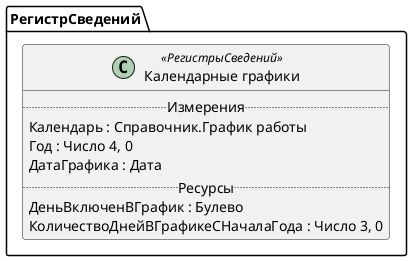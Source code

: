 ﻿@startuml КалендарныеГрафики
'!include templates.wsd
'..\include templates.wsd
class РегистрСведений.КалендарныеГрафики as "Календарные графики" <<РегистрыСведений>>
{
..Измерения..
Календарь : Справочник.График работы
Год : Число 4, 0
ДатаГрафика : Дата
..Ресурсы..
ДеньВключенВГрафик : Булево
КоличествоДнейВГрафикеСНачалаГода : Число 3, 0
}
@enduml
